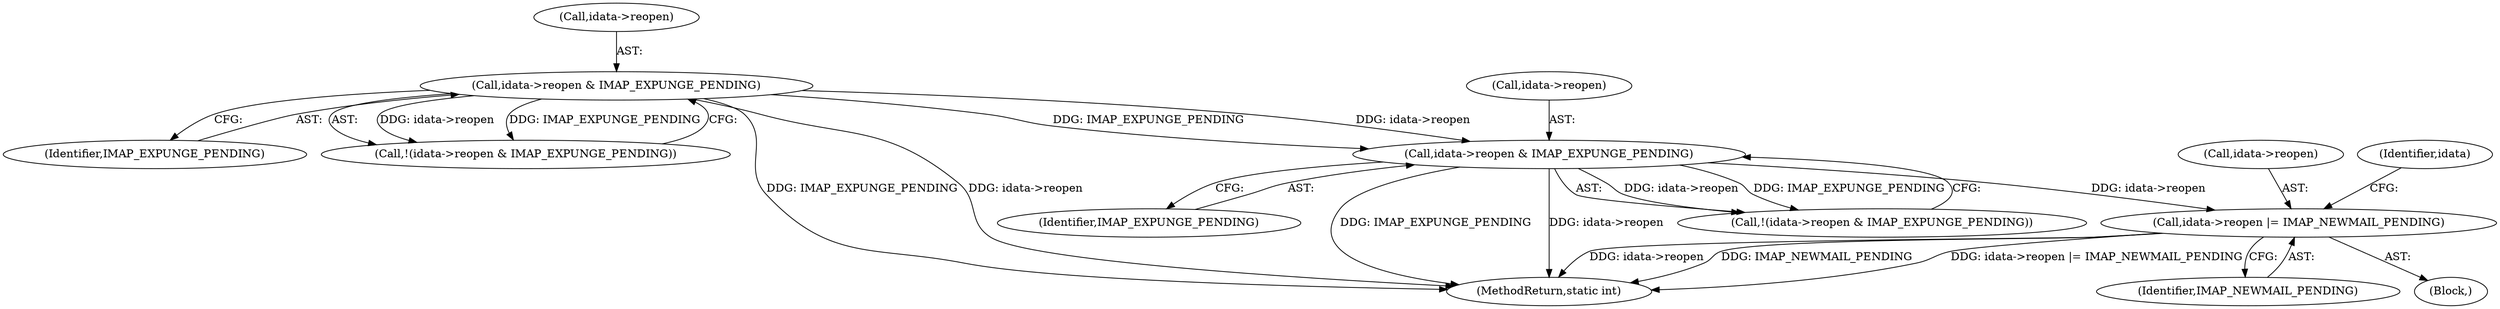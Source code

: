digraph "0_neomutt_36a29280448097f34ce9c94606195f2ac643fed1@API" {
"1000216" [label="(Call,idata->reopen |= IMAP_NEWMAIL_PENDING)"];
"1000203" [label="(Call,idata->reopen & IMAP_EXPUNGE_PENDING)"];
"1000173" [label="(Call,idata->reopen & IMAP_EXPUNGE_PENDING)"];
"1000216" [label="(Call,idata->reopen |= IMAP_NEWMAIL_PENDING)"];
"1000220" [label="(Identifier,IMAP_NEWMAIL_PENDING)"];
"1000177" [label="(Identifier,IMAP_EXPUNGE_PENDING)"];
"1000174" [label="(Call,idata->reopen)"];
"1000204" [label="(Call,idata->reopen)"];
"1000217" [label="(Call,idata->reopen)"];
"1000223" [label="(Identifier,idata)"];
"1000173" [label="(Call,idata->reopen & IMAP_EXPUNGE_PENDING)"];
"1000208" [label="(Block,)"];
"1000202" [label="(Call,!(idata->reopen & IMAP_EXPUNGE_PENDING))"];
"1000207" [label="(Identifier,IMAP_EXPUNGE_PENDING)"];
"1000203" [label="(Call,idata->reopen & IMAP_EXPUNGE_PENDING)"];
"1000172" [label="(Call,!(idata->reopen & IMAP_EXPUNGE_PENDING))"];
"1000402" [label="(MethodReturn,static int)"];
"1000216" -> "1000208"  [label="AST: "];
"1000216" -> "1000220"  [label="CFG: "];
"1000217" -> "1000216"  [label="AST: "];
"1000220" -> "1000216"  [label="AST: "];
"1000223" -> "1000216"  [label="CFG: "];
"1000216" -> "1000402"  [label="DDG: idata->reopen |= IMAP_NEWMAIL_PENDING"];
"1000216" -> "1000402"  [label="DDG: idata->reopen"];
"1000216" -> "1000402"  [label="DDG: IMAP_NEWMAIL_PENDING"];
"1000203" -> "1000216"  [label="DDG: idata->reopen"];
"1000203" -> "1000202"  [label="AST: "];
"1000203" -> "1000207"  [label="CFG: "];
"1000204" -> "1000203"  [label="AST: "];
"1000207" -> "1000203"  [label="AST: "];
"1000202" -> "1000203"  [label="CFG: "];
"1000203" -> "1000402"  [label="DDG: IMAP_EXPUNGE_PENDING"];
"1000203" -> "1000402"  [label="DDG: idata->reopen"];
"1000203" -> "1000202"  [label="DDG: idata->reopen"];
"1000203" -> "1000202"  [label="DDG: IMAP_EXPUNGE_PENDING"];
"1000173" -> "1000203"  [label="DDG: idata->reopen"];
"1000173" -> "1000203"  [label="DDG: IMAP_EXPUNGE_PENDING"];
"1000173" -> "1000172"  [label="AST: "];
"1000173" -> "1000177"  [label="CFG: "];
"1000174" -> "1000173"  [label="AST: "];
"1000177" -> "1000173"  [label="AST: "];
"1000172" -> "1000173"  [label="CFG: "];
"1000173" -> "1000402"  [label="DDG: IMAP_EXPUNGE_PENDING"];
"1000173" -> "1000402"  [label="DDG: idata->reopen"];
"1000173" -> "1000172"  [label="DDG: idata->reopen"];
"1000173" -> "1000172"  [label="DDG: IMAP_EXPUNGE_PENDING"];
}
